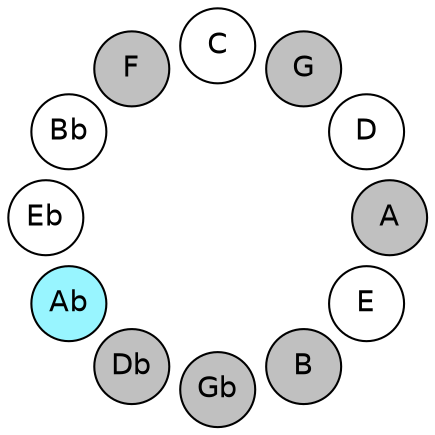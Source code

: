 
graph {

layout = circo;
mindist = .1

node [shape = circle, fontname = Helvetica, margin = 0, style = filled]
edge [style=invis]

subgraph 1 {
	E -- B -- Gb -- Db -- Ab -- Eb -- Bb -- F -- C -- G -- D -- A -- E
}

E [fillcolor = white];
B [fillcolor = gray];
Gb [fillcolor = gray];
Db [fillcolor = gray];
Ab [fillcolor = cadetblue1];
Eb [fillcolor = white];
Bb [fillcolor = white];
F [fillcolor = gray];
C [fillcolor = white];
G [fillcolor = gray];
D [fillcolor = white];
A [fillcolor = gray];
}
